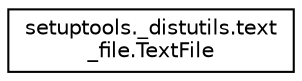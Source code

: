 digraph "Graphical Class Hierarchy"
{
 // LATEX_PDF_SIZE
  edge [fontname="Helvetica",fontsize="10",labelfontname="Helvetica",labelfontsize="10"];
  node [fontname="Helvetica",fontsize="10",shape=record];
  rankdir="LR";
  Node0 [label="setuptools._distutils.text\l_file.TextFile",height=0.2,width=0.4,color="black", fillcolor="white", style="filled",URL="$classsetuptools_1_1__distutils_1_1text__file_1_1TextFile.html",tooltip=" "];
}
